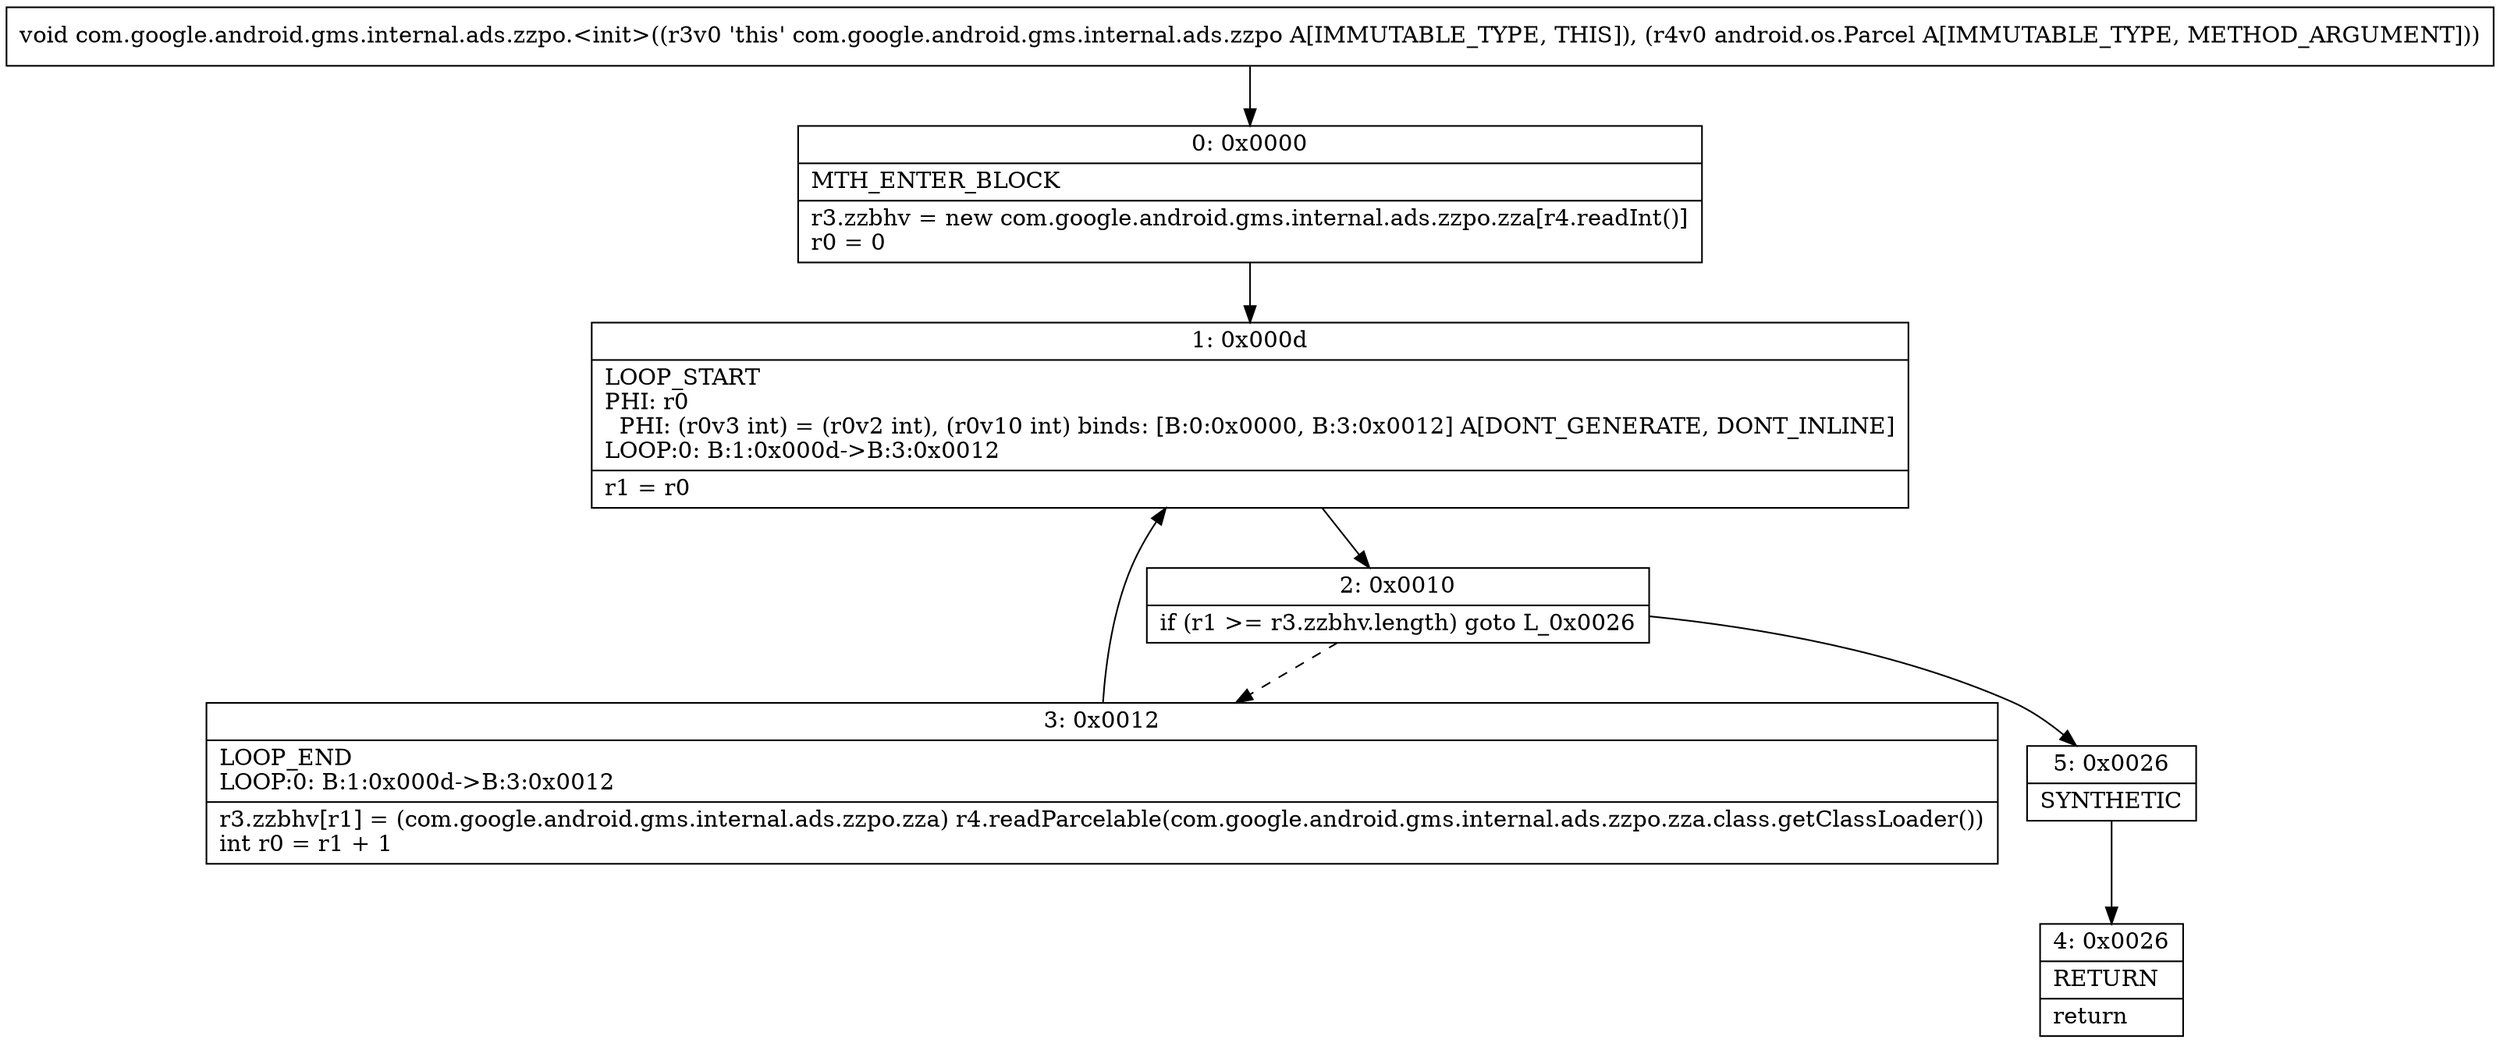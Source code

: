 digraph "CFG forcom.google.android.gms.internal.ads.zzpo.\<init\>(Landroid\/os\/Parcel;)V" {
Node_0 [shape=record,label="{0\:\ 0x0000|MTH_ENTER_BLOCK\l|r3.zzbhv = new com.google.android.gms.internal.ads.zzpo.zza[r4.readInt()]\lr0 = 0\l}"];
Node_1 [shape=record,label="{1\:\ 0x000d|LOOP_START\lPHI: r0 \l  PHI: (r0v3 int) = (r0v2 int), (r0v10 int) binds: [B:0:0x0000, B:3:0x0012] A[DONT_GENERATE, DONT_INLINE]\lLOOP:0: B:1:0x000d\-\>B:3:0x0012\l|r1 = r0\l}"];
Node_2 [shape=record,label="{2\:\ 0x0010|if (r1 \>= r3.zzbhv.length) goto L_0x0026\l}"];
Node_3 [shape=record,label="{3\:\ 0x0012|LOOP_END\lLOOP:0: B:1:0x000d\-\>B:3:0x0012\l|r3.zzbhv[r1] = (com.google.android.gms.internal.ads.zzpo.zza) r4.readParcelable(com.google.android.gms.internal.ads.zzpo.zza.class.getClassLoader())\lint r0 = r1 + 1\l}"];
Node_4 [shape=record,label="{4\:\ 0x0026|RETURN\l|return\l}"];
Node_5 [shape=record,label="{5\:\ 0x0026|SYNTHETIC\l}"];
MethodNode[shape=record,label="{void com.google.android.gms.internal.ads.zzpo.\<init\>((r3v0 'this' com.google.android.gms.internal.ads.zzpo A[IMMUTABLE_TYPE, THIS]), (r4v0 android.os.Parcel A[IMMUTABLE_TYPE, METHOD_ARGUMENT])) }"];
MethodNode -> Node_0;
Node_0 -> Node_1;
Node_1 -> Node_2;
Node_2 -> Node_3[style=dashed];
Node_2 -> Node_5;
Node_3 -> Node_1;
Node_5 -> Node_4;
}

